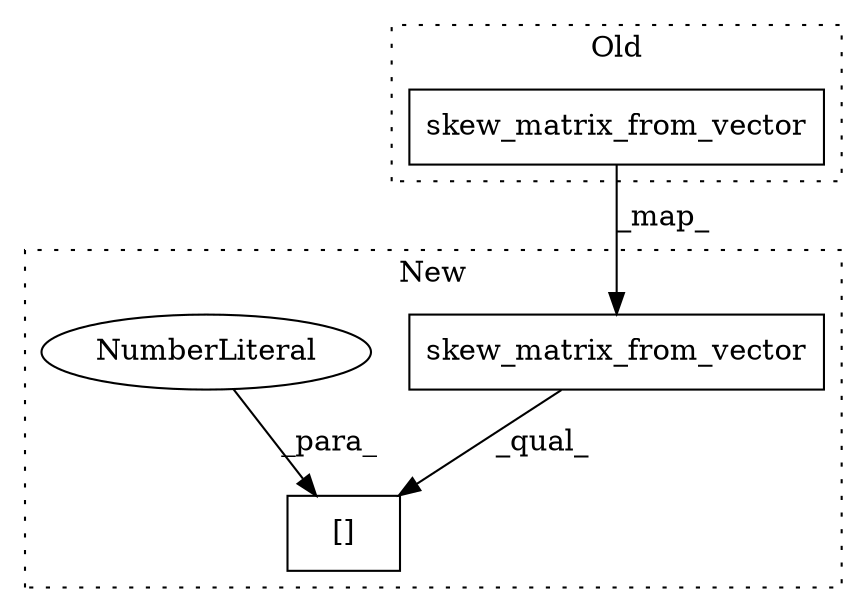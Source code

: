 digraph G {
subgraph cluster0 {
1 [label="skew_matrix_from_vector" a="32" s="6942,6973" l="24,1" shape="box"];
label = "Old";
style="dotted";
}
subgraph cluster1 {
2 [label="skew_matrix_from_vector" a="32" s="6981,7012" l="24,1" shape="box"];
3 [label="[]" a="2" s="7048,7061" l="12,1" shape="box"];
4 [label="NumberLiteral" a="34" s="7060" l="1" shape="ellipse"];
label = "New";
style="dotted";
}
1 -> 2 [label="_map_"];
2 -> 3 [label="_qual_"];
4 -> 3 [label="_para_"];
}